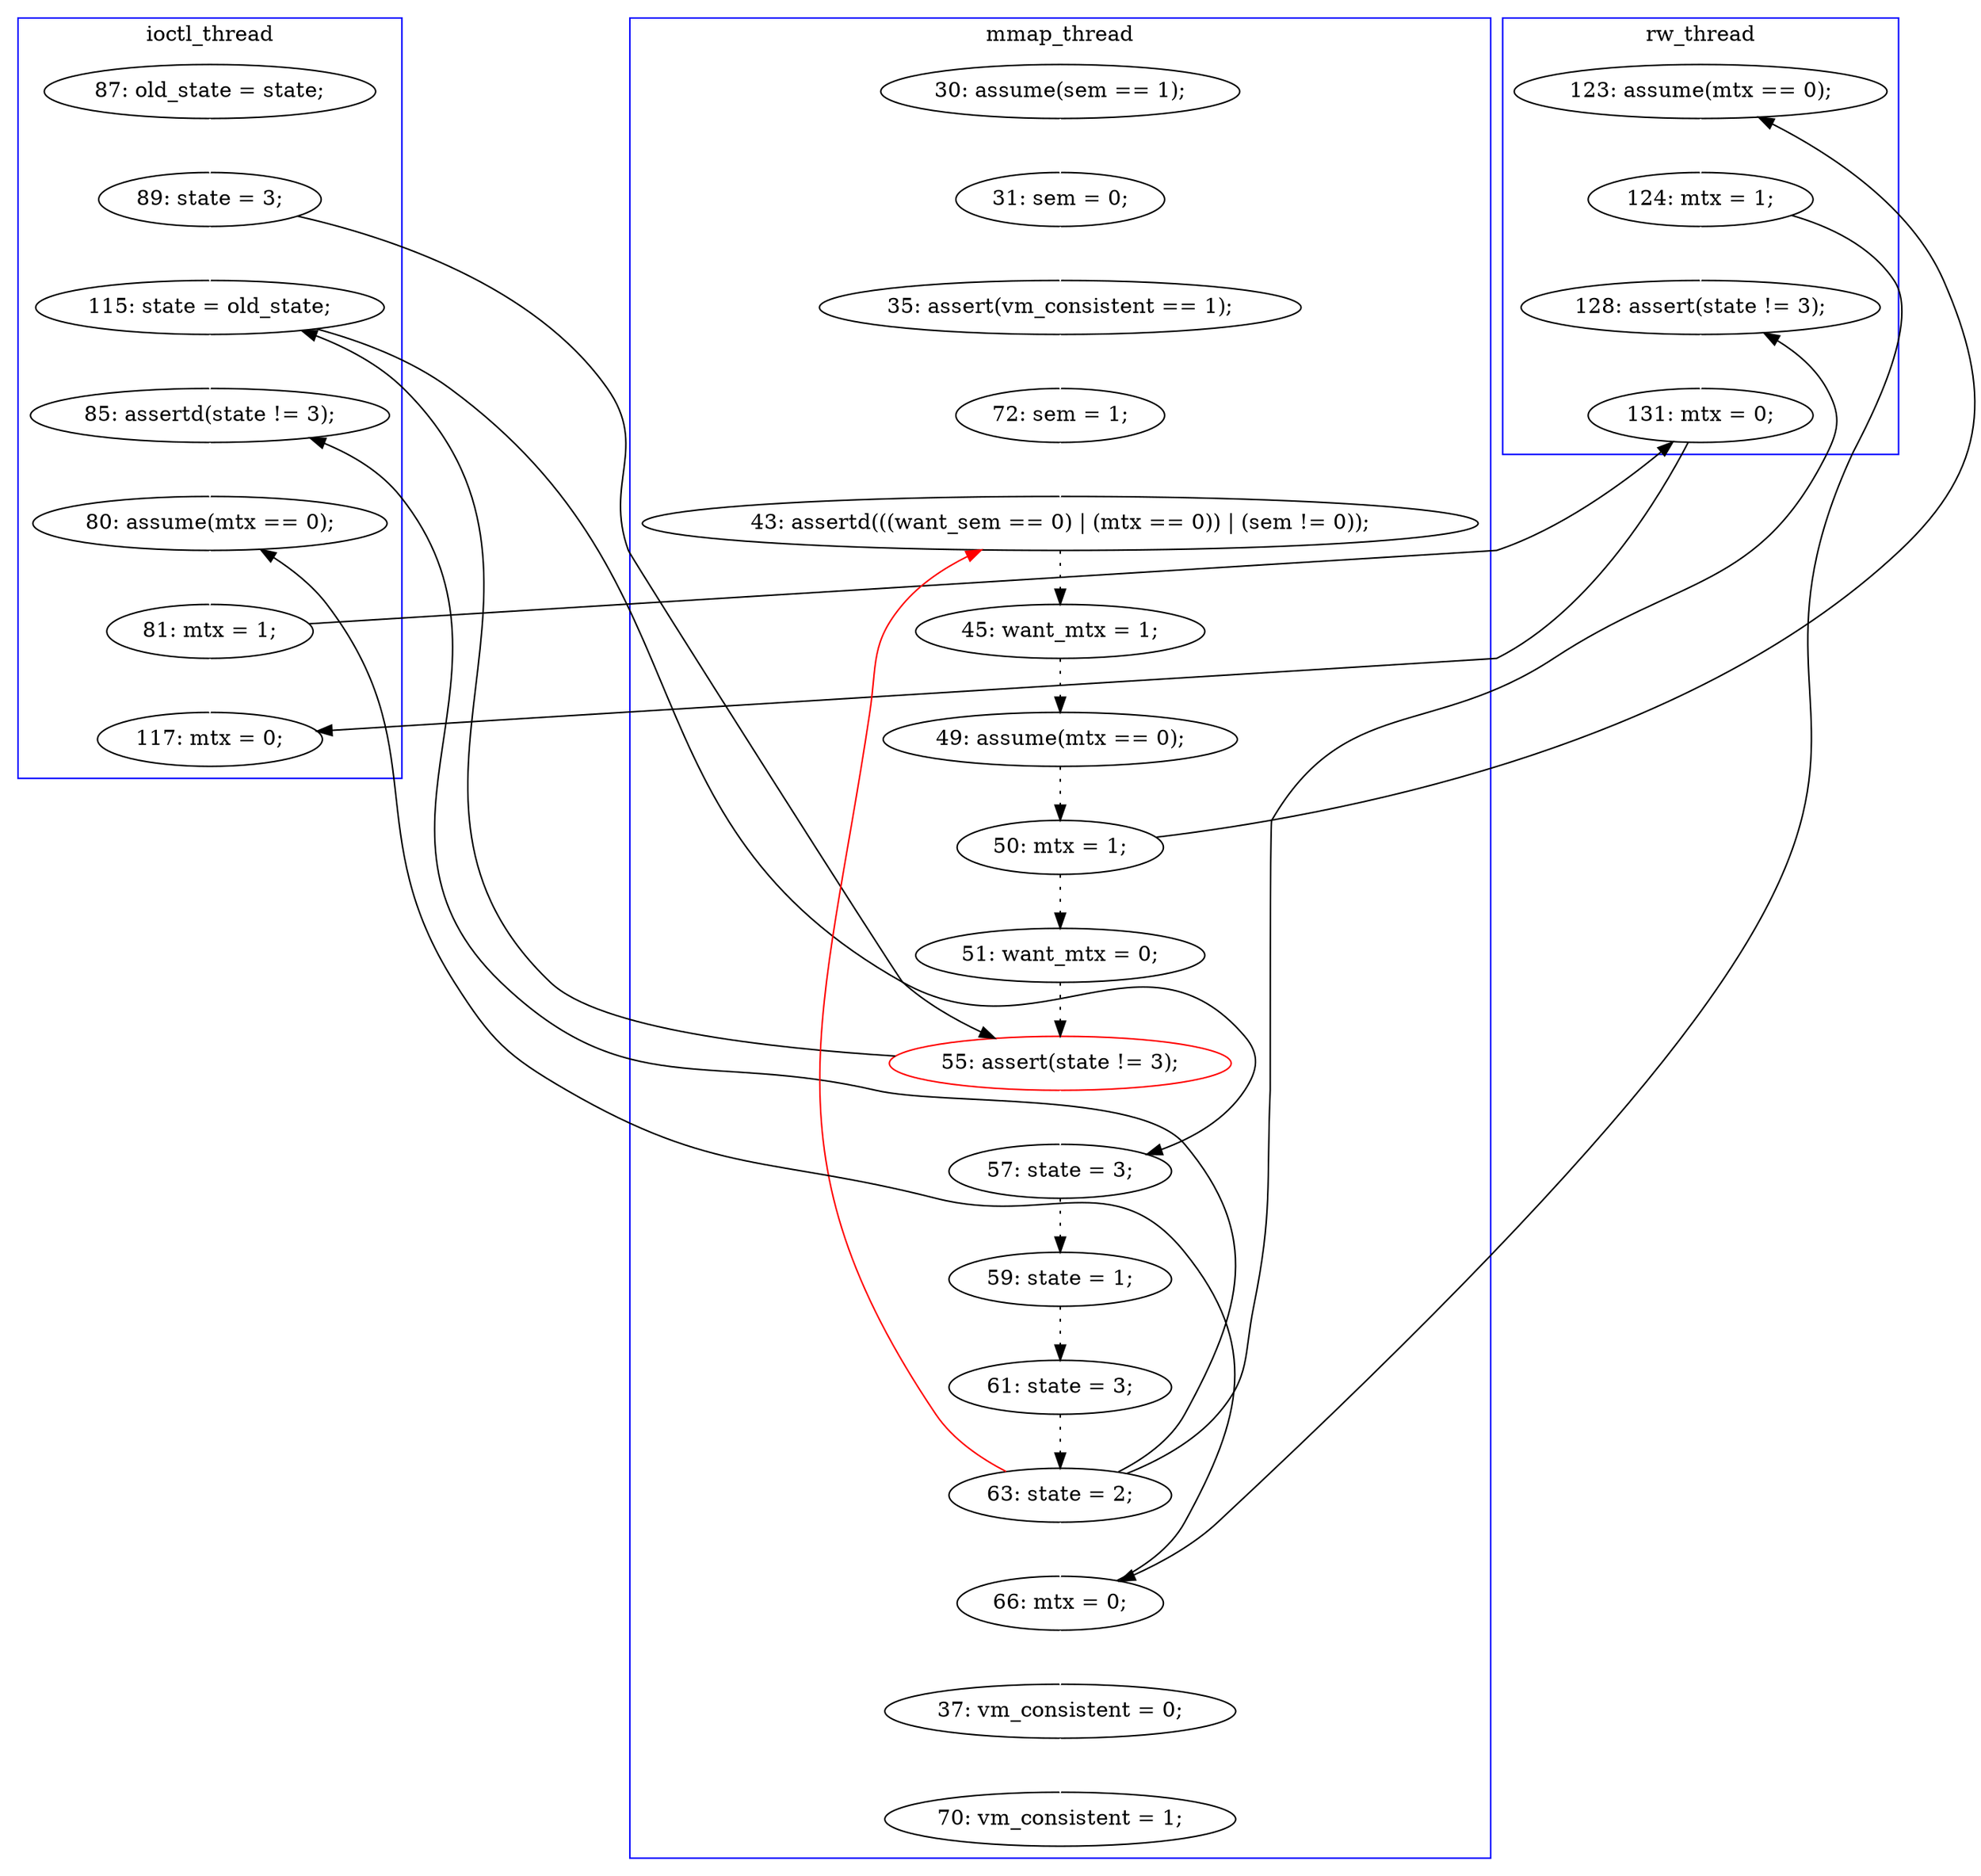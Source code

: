 digraph Counterexample {
	24 -> 27 [color = white, style = solid]
	23 -> 26 [color = white, style = solid]
	11 -> 12 [color = white, style = solid]
	44 -> 46 [color = black, style = solid, constraint = false]
	31 -> 40 [color = white, style = solid]
	13 -> 15 [color = white, style = solid]
	42 -> 43 [color = white, style = solid]
	40 -> 46 [color = white, style = solid]
	33 -> 40 [color = black, style = solid, constraint = false]
	34 -> 35 [color = white, style = solid]
	28 -> 32 [color = black, style = dotted]
	33 -> 17 [color = red, style = solid, constraint = false]
	33 -> 42 [color = black, style = solid, constraint = false]
	35 -> 36 [color = white, style = solid]
	46 -> 50 [color = black, style = solid, constraint = false]
	20 -> 21 [color = black, style = dotted]
	30 -> 31 [color = white, style = solid]
	12 -> 13 [color = white, style = solid]
	27 -> 28 [color = black, style = dotted]
	18 -> 23 [color = white, style = solid]
	26 -> 42 [color = white, style = solid]
	31 -> 34 [color = black, style = solid, constraint = false]
	23 -> 24 [color = black, style = solid, constraint = false]
	34 -> 43 [color = black, style = solid, constraint = false]
	21 -> 30 [color = black, style = solid, constraint = false]
	19 -> 20 [color = black, style = dotted]
	22 -> 24 [color = black, style = dotted]
	32 -> 33 [color = black, style = dotted]
	21 -> 22 [color = black, style = dotted]
	44 -> 50 [color = white, style = solid]
	15 -> 17 [color = white, style = solid]
	26 -> 27 [color = black, style = solid, constraint = false]
	43 -> 44 [color = white, style = solid]
	17 -> 19 [color = black, style = dotted]
	33 -> 34 [color = white, style = solid]
	24 -> 26 [color = black, style = solid, constraint = false]
	subgraph cluster3 {
		label = rw_thread
		color = blue
		46  [label = "131: mtx = 0;"]
		40  [label = "128: assert(state != 3);"]
		31  [label = "124: mtx = 1;"]
		30  [label = "123: assume(mtx == 0);"]
	}
	subgraph cluster2 {
		label = ioctl_thread
		color = blue
		18  [label = "87: old_state = state;"]
		43  [label = "80: assume(mtx == 0);"]
		44  [label = "81: mtx = 1;"]
		23  [label = "89: state = 3;"]
		50  [label = "117: mtx = 0;"]
		42  [label = "85: assertd(state != 3);"]
		26  [label = "115: state = old_state;"]
	}
	subgraph cluster1 {
		label = mmap_thread
		color = blue
		11  [label = "30: assume(sem == 1);"]
		32  [label = "61: state = 3;"]
		24  [label = "55: assert(state != 3);", color = red]
		34  [label = "66: mtx = 0;"]
		21  [label = "50: mtx = 1;"]
		19  [label = "45: want_mtx = 1;"]
		27  [label = "57: state = 3;"]
		17  [label = "43: assertd(((want_sem == 0) | (mtx == 0)) | (sem != 0));"]
		22  [label = "51: want_mtx = 0;"]
		33  [label = "63: state = 2;"]
		15  [label = "72: sem = 1;"]
		36  [label = "70: vm_consistent = 1;"]
		13  [label = "35: assert(vm_consistent == 1);"]
		35  [label = "37: vm_consistent = 0;"]
		12  [label = "31: sem = 0;"]
		20  [label = "49: assume(mtx == 0);"]
		28  [label = "59: state = 1;"]
	}
}